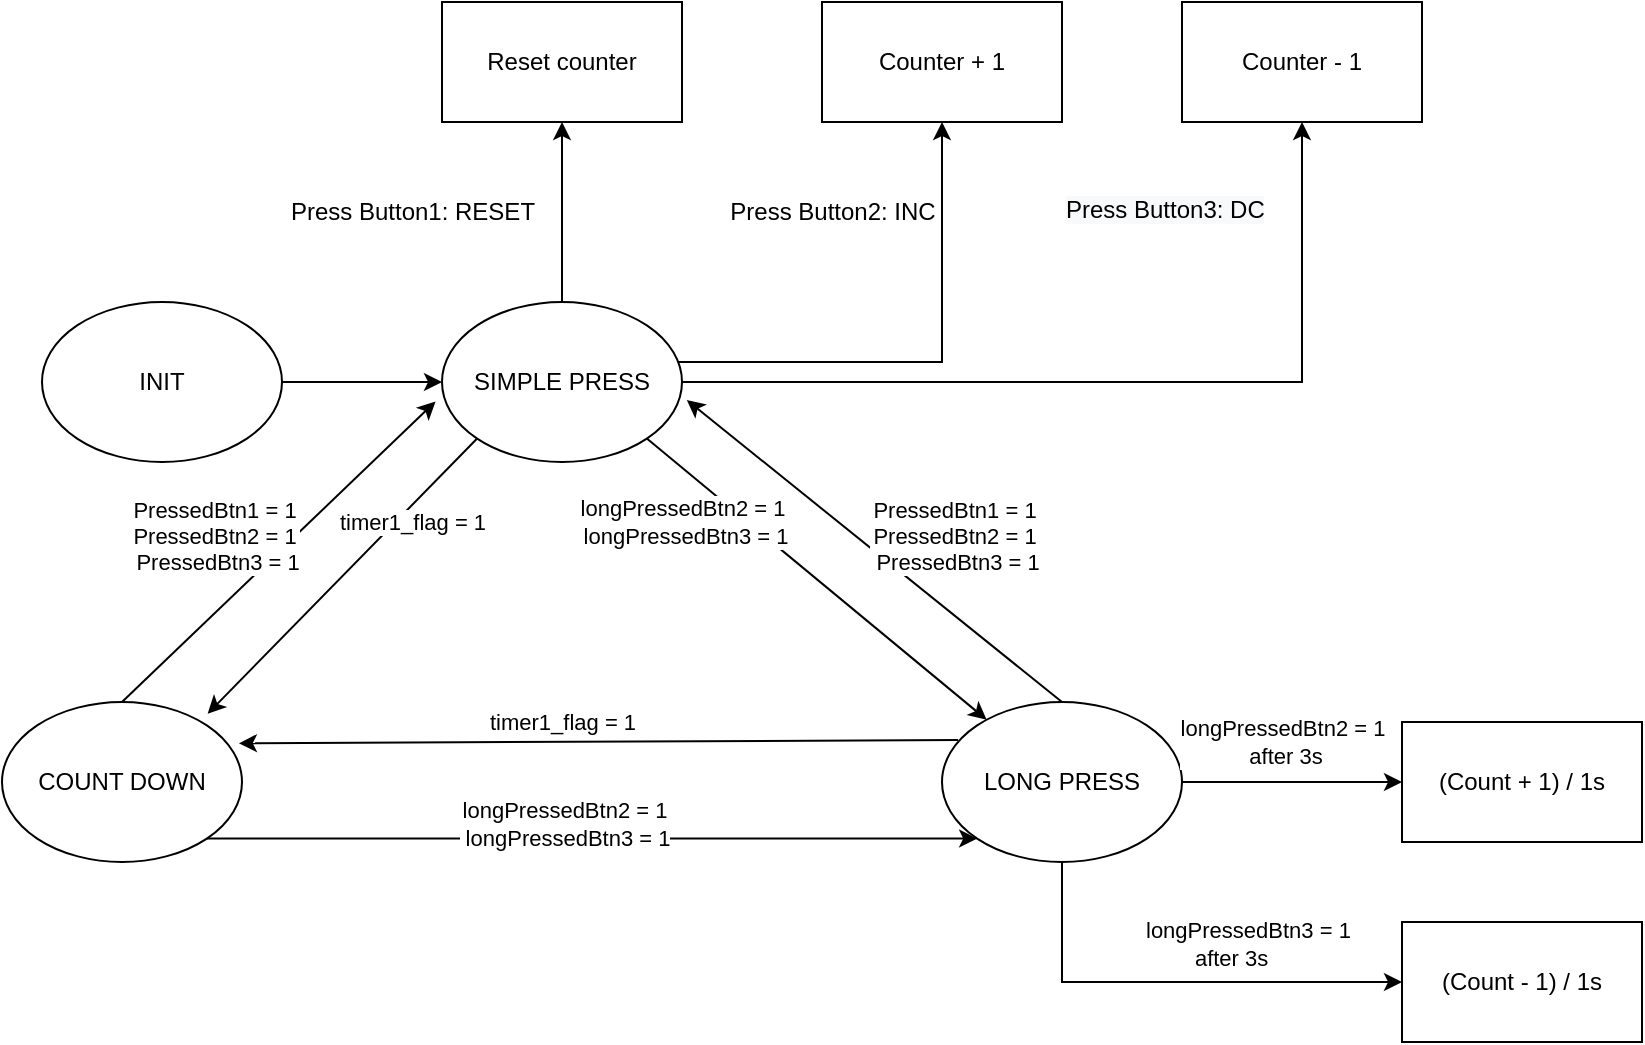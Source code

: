 <mxfile version="20.5.2" type="google"><diagram id="of0Dbwhk_34CbSAup7Pp" name="Page-1"><mxGraphModel grid="1" page="1" gridSize="10" guides="1" tooltips="1" connect="1" arrows="1" fold="1" pageScale="1" pageWidth="850" pageHeight="1100" math="0" shadow="0"><root><mxCell id="0"/><mxCell id="1" parent="0"/><mxCell id="n9w7oXC6c2INSpgC7T7g-7" value="" style="edgeStyle=orthogonalEdgeStyle;rounded=0;orthogonalLoop=1;jettySize=auto;html=1;" edge="1" parent="1" source="n9w7oXC6c2INSpgC7T7g-3" target="n9w7oXC6c2INSpgC7T7g-6"><mxGeometry relative="1" as="geometry"/></mxCell><mxCell id="n9w7oXC6c2INSpgC7T7g-3" value="INIT" style="ellipse;whiteSpace=wrap;html=1;" vertex="1" parent="1"><mxGeometry x="30" y="90" width="120" height="80" as="geometry"/></mxCell><mxCell id="nIt4pECR5QUIzX-LYHRO-3" value="" style="edgeStyle=orthogonalEdgeStyle;rounded=0;orthogonalLoop=1;jettySize=auto;html=1;" edge="1" parent="1" source="n9w7oXC6c2INSpgC7T7g-6" target="nIt4pECR5QUIzX-LYHRO-2"><mxGeometry relative="1" as="geometry"/></mxCell><mxCell id="nIt4pECR5QUIzX-LYHRO-5" value="" style="edgeStyle=orthogonalEdgeStyle;rounded=0;orthogonalLoop=1;jettySize=auto;html=1;" edge="1" parent="1" source="n9w7oXC6c2INSpgC7T7g-6" target="nIt4pECR5QUIzX-LYHRO-4"><mxGeometry relative="1" as="geometry"><Array as="points"><mxPoint x="480" y="120"/></Array></mxGeometry></mxCell><mxCell id="nIt4pECR5QUIzX-LYHRO-9" value="" style="edgeStyle=orthogonalEdgeStyle;rounded=0;orthogonalLoop=1;jettySize=auto;html=1;" edge="1" parent="1" source="n9w7oXC6c2INSpgC7T7g-6" target="nIt4pECR5QUIzX-LYHRO-8"><mxGeometry relative="1" as="geometry"/></mxCell><mxCell id="n9w7oXC6c2INSpgC7T7g-6" value="SIMPLE PRESS" style="ellipse;whiteSpace=wrap;html=1;" vertex="1" parent="1"><mxGeometry x="230" y="90" width="120" height="80" as="geometry"/></mxCell><mxCell id="nIt4pECR5QUIzX-LYHRO-2" value="Reset counter" style="whiteSpace=wrap;html=1;" vertex="1" parent="1"><mxGeometry x="230" y="-60" width="120" height="60" as="geometry"/></mxCell><mxCell id="nIt4pECR5QUIzX-LYHRO-6" value="Press Button1: RESET" style="text;html=1;align=center;verticalAlign=middle;resizable=1;points=[];autosize=1;strokeColor=none;fillColor=none;movable=1;rotatable=1;deletable=1;editable=1;connectable=1;" vertex="1" parent="1"><mxGeometry x="140" y="30" width="150" height="30" as="geometry"/></mxCell><mxCell id="nIt4pECR5QUIzX-LYHRO-4" value="Counter + 1" style="whiteSpace=wrap;html=1;" vertex="1" parent="1"><mxGeometry x="420" y="-60" width="120" height="60" as="geometry"/></mxCell><mxCell id="nIt4pECR5QUIzX-LYHRO-7" value="Press Button2: INC" style="text;html=1;align=center;verticalAlign=middle;resizable=0;points=[];autosize=1;strokeColor=none;fillColor=none;" vertex="1" parent="1"><mxGeometry x="360" y="30" width="130" height="30" as="geometry"/></mxCell><mxCell id="nIt4pECR5QUIzX-LYHRO-8" value="Counter - 1" style="whiteSpace=wrap;html=1;" vertex="1" parent="1"><mxGeometry x="600" y="-60" width="120" height="60" as="geometry"/></mxCell><mxCell id="nIt4pECR5QUIzX-LYHRO-11" value="&lt;span style=&quot;color: rgb(0, 0, 0); font-family: Helvetica; font-size: 12px; font-style: normal; font-variant-ligatures: normal; font-variant-caps: normal; font-weight: 400; letter-spacing: normal; orphans: 2; text-align: center; text-indent: 0px; text-transform: none; widows: 2; word-spacing: 0px; -webkit-text-stroke-width: 0px; background-color: rgb(248, 249, 250); text-decoration-thickness: initial; text-decoration-style: initial; text-decoration-color: initial; float: none; display: inline !important;&quot;&gt;Press Button3: DC&lt;br&gt;&lt;br&gt;&lt;/span&gt;" style="text;whiteSpace=wrap;html=1;" vertex="1" parent="1"><mxGeometry x="540" y="30" width="140" height="40" as="geometry"/></mxCell><mxCell id="nIt4pECR5QUIzX-LYHRO-12" value="" style="endArrow=classic;html=1;rounded=0;exitX=1;exitY=1;exitDx=0;exitDy=0;" edge="1" parent="1" source="n9w7oXC6c2INSpgC7T7g-6" target="nIt4pECR5QUIzX-LYHRO-13"><mxGeometry width="50" height="50" relative="1" as="geometry"><mxPoint x="400" y="190" as="sourcePoint"/><mxPoint x="440" y="220" as="targetPoint"/></mxGeometry></mxCell><mxCell id="nIt4pECR5QUIzX-LYHRO-17" value="longPressedBtn2 = 1&lt;br&gt;&amp;nbsp;longPressedBtn3 = 1" style="edgeLabel;html=1;align=center;verticalAlign=middle;resizable=0;points=[];" connectable="0" vertex="1" parent="nIt4pECR5QUIzX-LYHRO-12"><mxGeometry x="-0.328" y="-1" relative="1" as="geometry"><mxPoint x="-39" y="-6" as="offset"/></mxGeometry></mxCell><mxCell id="nIt4pECR5QUIzX-LYHRO-33" value="" style="edgeStyle=orthogonalEdgeStyle;rounded=0;orthogonalLoop=1;jettySize=auto;html=1;" edge="1" parent="1" source="nIt4pECR5QUIzX-LYHRO-13" target="nIt4pECR5QUIzX-LYHRO-32"><mxGeometry relative="1" as="geometry"><Array as="points"><mxPoint x="650" y="330"/><mxPoint x="650" y="330"/></Array></mxGeometry></mxCell><mxCell id="nIt4pECR5QUIzX-LYHRO-13" value="LONG PRESS" style="ellipse;whiteSpace=wrap;html=1;" vertex="1" parent="1"><mxGeometry x="480" y="290" width="120" height="80" as="geometry"/></mxCell><mxCell id="nIt4pECR5QUIzX-LYHRO-19" value="" style="endArrow=classic;html=1;rounded=0;exitX=0;exitY=1;exitDx=0;exitDy=0;entryX=0.857;entryY=0.073;entryDx=0;entryDy=0;entryPerimeter=0;" edge="1" parent="1" source="n9w7oXC6c2INSpgC7T7g-6" target="nIt4pECR5QUIzX-LYHRO-22"><mxGeometry width="50" height="50" relative="1" as="geometry"><mxPoint x="400" y="170" as="sourcePoint"/><mxPoint x="160" y="240" as="targetPoint"/></mxGeometry></mxCell><mxCell id="nIt4pECR5QUIzX-LYHRO-20" value="timer1_flag = 1" style="edgeLabel;html=1;align=center;verticalAlign=middle;resizable=0;points=[];" connectable="0" vertex="1" parent="nIt4pECR5QUIzX-LYHRO-19"><mxGeometry x="0.306" y="3" relative="1" as="geometry"><mxPoint x="53" y="-50" as="offset"/></mxGeometry></mxCell><mxCell id="nIt4pECR5QUIzX-LYHRO-22" value="COUNT DOWN" style="ellipse;whiteSpace=wrap;html=1;" vertex="1" parent="1"><mxGeometry x="10" y="290" width="120" height="80" as="geometry"/></mxCell><mxCell id="nIt4pECR5QUIzX-LYHRO-23" value="" style="endArrow=classic;html=1;rounded=0;exitX=0.067;exitY=0.238;exitDx=0;exitDy=0;entryX=0.987;entryY=0.258;entryDx=0;entryDy=0;entryPerimeter=0;exitPerimeter=0;" edge="1" parent="1" source="nIt4pECR5QUIzX-LYHRO-13" target="nIt4pECR5QUIzX-LYHRO-22"><mxGeometry width="50" height="50" relative="1" as="geometry"><mxPoint x="324.734" y="340.004" as="sourcePoint"/><mxPoint x="250.0" y="407.56" as="targetPoint"/></mxGeometry></mxCell><mxCell id="nIt4pECR5QUIzX-LYHRO-24" value="timer1_flag = 1" style="edgeLabel;html=1;align=center;verticalAlign=middle;resizable=0;points=[];" connectable="0" vertex="1" parent="nIt4pECR5QUIzX-LYHRO-23"><mxGeometry x="0.306" y="3" relative="1" as="geometry"><mxPoint x="37" y="-13" as="offset"/></mxGeometry></mxCell><mxCell id="nIt4pECR5QUIzX-LYHRO-25" value="" style="endArrow=classic;html=1;rounded=0;exitX=1;exitY=1;exitDx=0;exitDy=0;entryX=0;entryY=1;entryDx=0;entryDy=0;" edge="1" parent="1" source="nIt4pECR5QUIzX-LYHRO-22" target="nIt4pECR5QUIzX-LYHRO-13"><mxGeometry width="50" height="50" relative="1" as="geometry"><mxPoint x="199.096" y="350.004" as="sourcePoint"/><mxPoint x="279.997" y="420.062" as="targetPoint"/></mxGeometry></mxCell><mxCell id="nIt4pECR5QUIzX-LYHRO-26" value="longPressedBtn2 = 1&lt;br&gt;&amp;nbsp;longPressedBtn3 = 1" style="edgeLabel;html=1;align=center;verticalAlign=middle;resizable=0;points=[];" connectable="0" vertex="1" parent="nIt4pECR5QUIzX-LYHRO-25"><mxGeometry x="-0.328" y="-1" relative="1" as="geometry"><mxPoint x="49" y="-9" as="offset"/></mxGeometry></mxCell><mxCell id="nIt4pECR5QUIzX-LYHRO-27" value="" style="endArrow=classic;html=1;rounded=0;exitX=0.5;exitY=0;exitDx=0;exitDy=0;entryX=-0.027;entryY=0.622;entryDx=0;entryDy=0;entryPerimeter=0;" edge="1" parent="1" source="nIt4pECR5QUIzX-LYHRO-22" target="n9w7oXC6c2INSpgC7T7g-6"><mxGeometry width="50" height="50" relative="1" as="geometry"><mxPoint x="400" y="250" as="sourcePoint"/><mxPoint x="450" y="200" as="targetPoint"/></mxGeometry></mxCell><mxCell id="nIt4pECR5QUIzX-LYHRO-28" value="PressedBtn1 = 1&lt;br&gt;PressedBtn2 = 1&lt;br&gt;&amp;nbsp;PressedBtn3 = 1" style="edgeLabel;html=1;align=center;verticalAlign=middle;resizable=0;points=[];" connectable="0" vertex="1" parent="1"><mxGeometry x="150.0" y="190.002" as="geometry"><mxPoint x="-34" y="17" as="offset"/></mxGeometry></mxCell><mxCell id="nIt4pECR5QUIzX-LYHRO-29" value="" style="endArrow=classic;html=1;rounded=0;exitX=0.5;exitY=0;exitDx=0;exitDy=0;entryX=1.02;entryY=0.613;entryDx=0;entryDy=0;entryPerimeter=0;" edge="1" parent="1" source="nIt4pECR5QUIzX-LYHRO-13" target="n9w7oXC6c2INSpgC7T7g-6"><mxGeometry width="50" height="50" relative="1" as="geometry"><mxPoint x="80" y="300" as="sourcePoint"/><mxPoint x="236.76" y="149.76" as="targetPoint"/></mxGeometry></mxCell><mxCell id="nIt4pECR5QUIzX-LYHRO-30" value="PressedBtn1 = 1&lt;br&gt;PressedBtn2 = 1&lt;br&gt;&amp;nbsp;PressedBtn3 = 1" style="edgeLabel;html=1;align=center;verticalAlign=middle;resizable=0;points=[];" connectable="0" vertex="1" parent="1"><mxGeometry x="520.0" y="190.002" as="geometry"><mxPoint x="-34" y="17" as="offset"/></mxGeometry></mxCell><mxCell id="nIt4pECR5QUIzX-LYHRO-32" value="(Count + 1) / 1s" style="whiteSpace=wrap;html=1;" vertex="1" parent="1"><mxGeometry x="710" y="300" width="120" height="60" as="geometry"/></mxCell><mxCell id="nIt4pECR5QUIzX-LYHRO-34" value="(Count - 1) / 1s" style="whiteSpace=wrap;html=1;" vertex="1" parent="1"><mxGeometry x="710" y="400" width="120" height="60" as="geometry"/></mxCell><mxCell id="nIt4pECR5QUIzX-LYHRO-35" value="" style="endArrow=classic;html=1;rounded=0;exitX=0.5;exitY=1;exitDx=0;exitDy=0;entryX=0;entryY=0.5;entryDx=0;entryDy=0;" edge="1" parent="1" source="nIt4pECR5QUIzX-LYHRO-13" target="nIt4pECR5QUIzX-LYHRO-34"><mxGeometry width="50" height="50" relative="1" as="geometry"><mxPoint x="400" y="250" as="sourcePoint"/><mxPoint x="450" y="200" as="targetPoint"/><Array as="points"><mxPoint x="540" y="430"/></Array></mxGeometry></mxCell><mxCell id="nIt4pECR5QUIzX-LYHRO-37" value="longPressedBtn2 = 1&lt;br&gt;&amp;nbsp;after 3s" style="edgeLabel;html=1;align=center;verticalAlign=middle;resizable=0;points=[];" connectable="0" vertex="1" parent="1"><mxGeometry x="650.0" y="310.002" as="geometry"/></mxCell><mxCell id="nIt4pECR5QUIzX-LYHRO-38" value="&lt;span style=&quot;color: rgb(0, 0, 0); font-family: Helvetica; font-size: 11px; font-style: normal; font-variant-ligatures: normal; font-variant-caps: normal; font-weight: 400; letter-spacing: normal; orphans: 2; text-align: center; text-indent: 0px; text-transform: none; widows: 2; word-spacing: 0px; -webkit-text-stroke-width: 0px; background-color: rgb(255, 255, 255); text-decoration-thickness: initial; text-decoration-style: initial; text-decoration-color: initial; float: none; display: inline !important;&quot;&gt;longPressedBtn3 = 1&lt;/span&gt;&lt;br style=&quot;color: rgb(0, 0, 0); font-family: Helvetica; font-size: 11px; font-style: normal; font-variant-ligatures: normal; font-variant-caps: normal; font-weight: 400; letter-spacing: normal; orphans: 2; text-align: center; text-indent: 0px; text-transform: none; widows: 2; word-spacing: 0px; -webkit-text-stroke-width: 0px; text-decoration-thickness: initial; text-decoration-style: initial; text-decoration-color: initial;&quot;&gt;&lt;span style=&quot;color: rgb(0, 0, 0); font-family: Helvetica; font-size: 11px; font-style: normal; font-variant-ligatures: normal; font-variant-caps: normal; font-weight: 400; letter-spacing: normal; orphans: 2; text-align: center; text-indent: 0px; text-transform: none; widows: 2; word-spacing: 0px; -webkit-text-stroke-width: 0px; background-color: rgb(255, 255, 255); text-decoration-thickness: initial; text-decoration-style: initial; text-decoration-color: initial; float: none; display: inline !important;&quot;&gt;&amp;nbsp; &lt;span style=&quot;white-space: pre;&quot;&gt;&#9;&lt;/span&gt;after 3s&lt;/span&gt;" style="text;whiteSpace=wrap;html=1;" vertex="1" parent="1"><mxGeometry x="580" y="390" width="140" height="50" as="geometry"/></mxCell></root></mxGraphModel></diagram></mxfile>